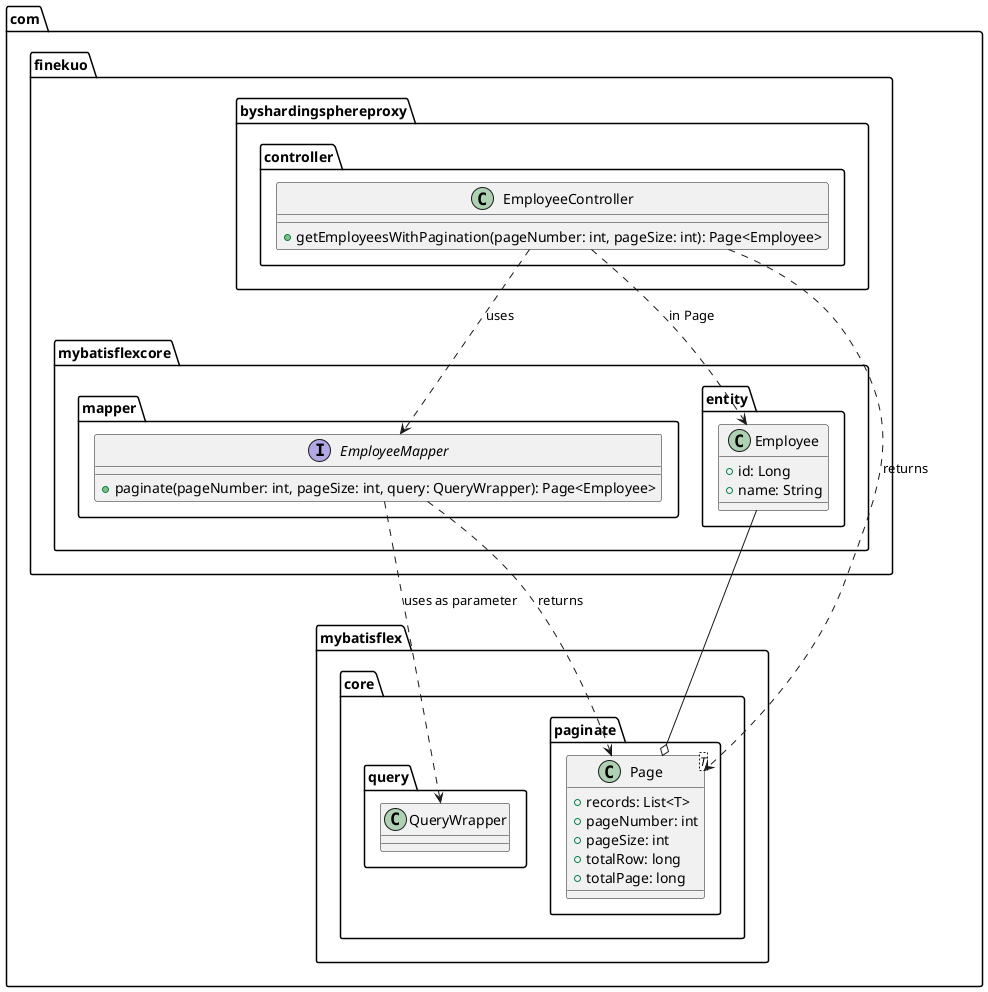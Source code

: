 @startuml
package com.finekuo.byshardingsphereproxy.controller {
  class EmployeeController {
    +getEmployeesWithPagination(pageNumber: int, pageSize: int): Page<Employee>
  }
}

package com.finekuo.mybatisflexcore.mapper {
  interface EmployeeMapper {
    +paginate(pageNumber: int, pageSize: int, query: QueryWrapper): Page<Employee>
  }
}

package com.finekuo.mybatisflexcore.entity {
  class Employee {
    +id: Long
    +name: String
    ' other fields
  }
}

package com.mybatisflex.core.paginate {
  class Page<T> {
    +records: List<T>
    +pageNumber: int
    +pageSize: int
    +totalRow: long
    +totalPage: long
  }
}

package com.mybatisflex.core.query {
  class QueryWrapper {
    ' Represents query criteria, e.g., from QueryMethods.select()
  }
}

com.finekuo.byshardingsphereproxy.controller.EmployeeController ..> com.finekuo.mybatisflexcore.mapper.EmployeeMapper : uses
com.finekuo.byshardingsphereproxy.controller.EmployeeController ..> com.mybatisflex.core.paginate.Page : returns
com.finekuo.byshardingsphereproxy.controller.EmployeeController ..> com.finekuo.mybatisflexcore.entity.Employee : in Page
com.finekuo.mybatisflexcore.mapper.EmployeeMapper ..> com.mybatisflex.core.paginate.Page : returns
com.finekuo.mybatisflexcore.mapper.EmployeeMapper ..> com.mybatisflex.core.query.QueryWrapper : uses as parameter
com.mybatisflex.core.paginate.Page o-- com.finekuo.mybatisflexcore.entity.Employee
@enduml
